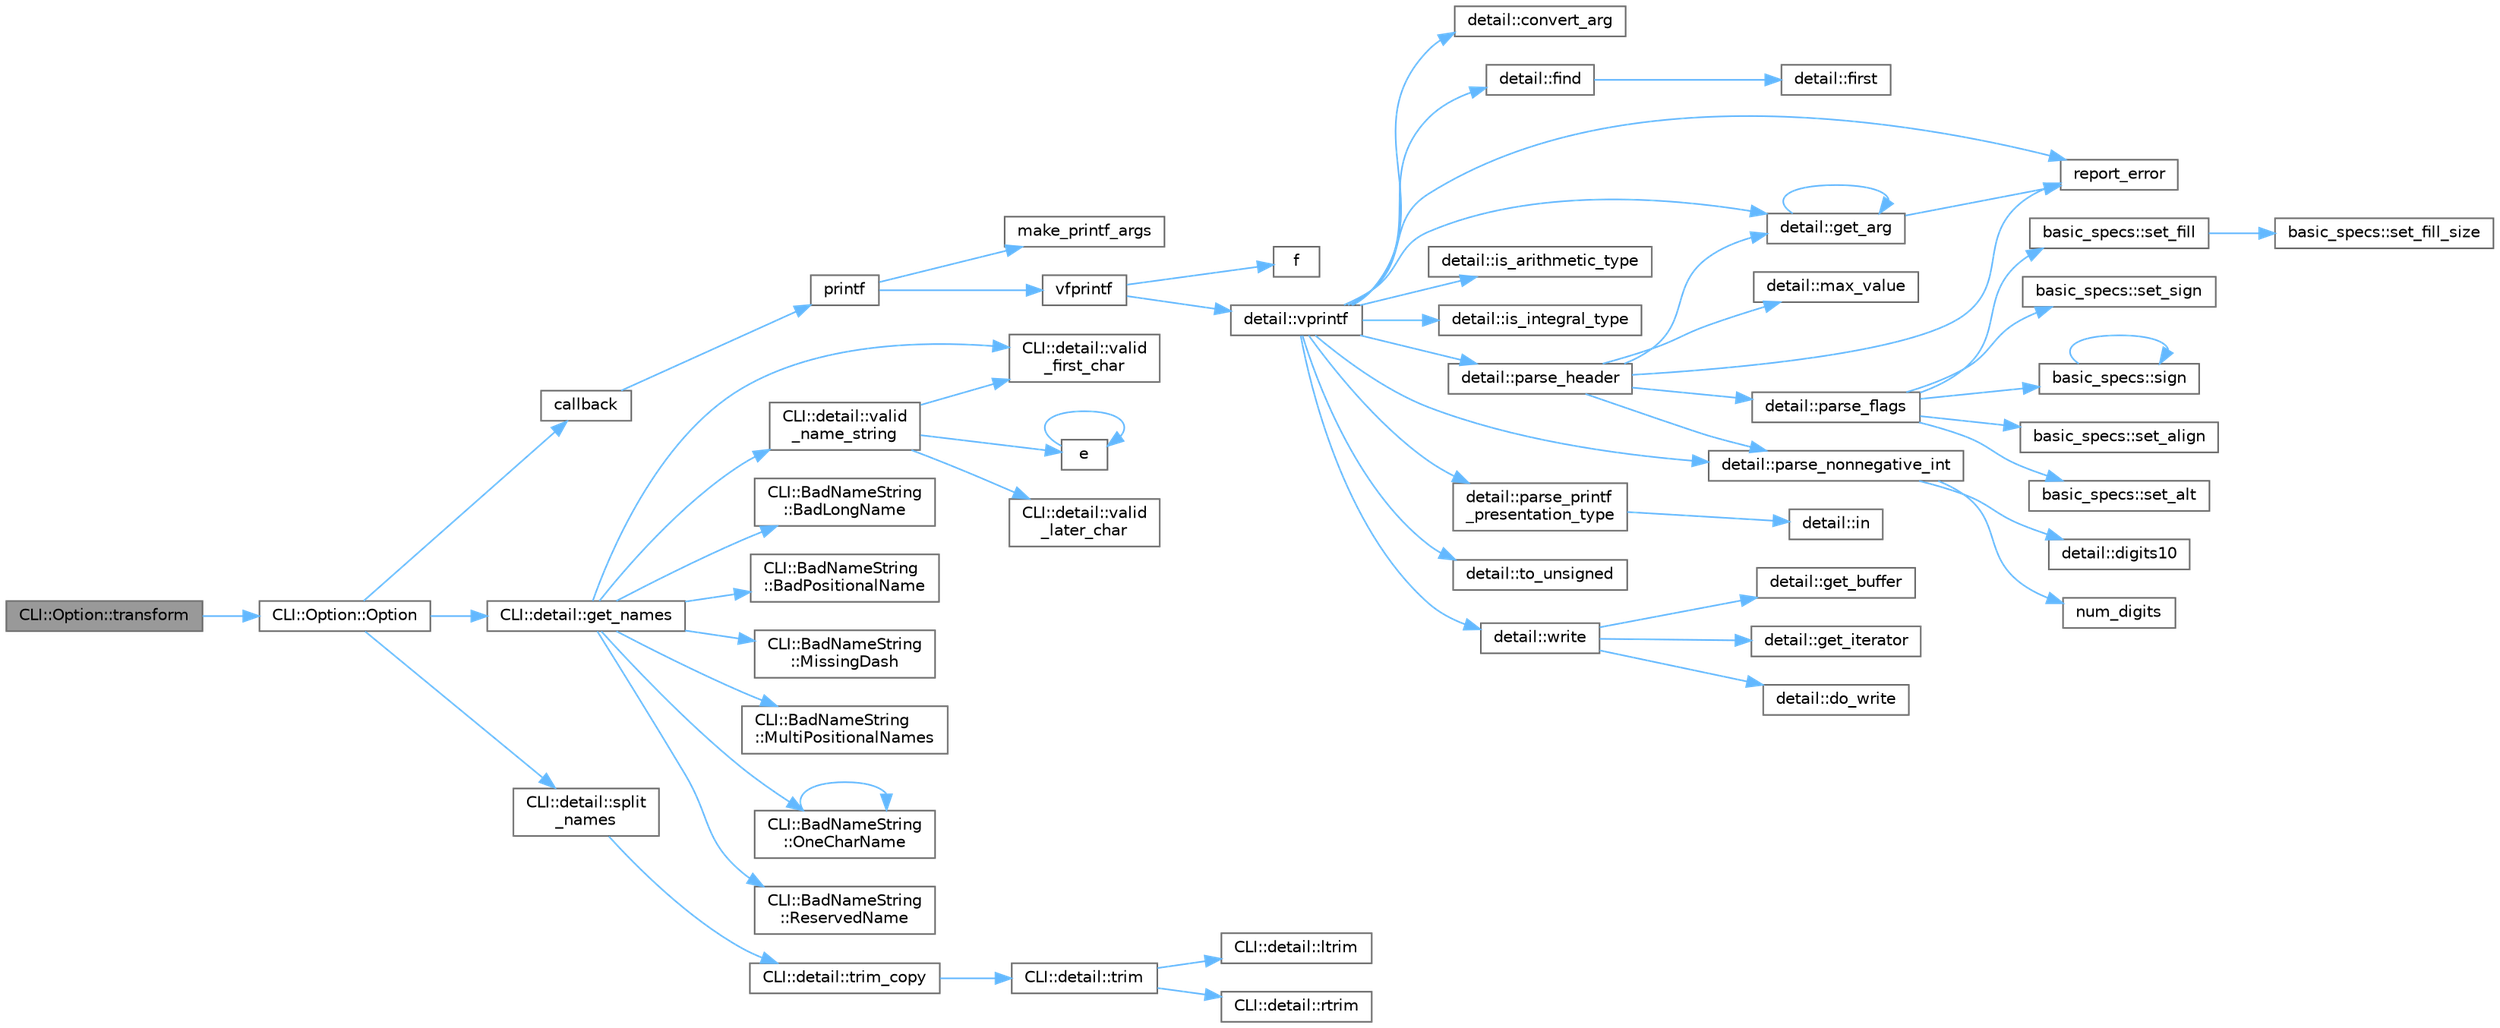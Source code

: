 digraph "CLI::Option::transform"
{
 // LATEX_PDF_SIZE
  bgcolor="transparent";
  edge [fontname=Helvetica,fontsize=10,labelfontname=Helvetica,labelfontsize=10];
  node [fontname=Helvetica,fontsize=10,shape=box,height=0.2,width=0.4];
  rankdir="LR";
  Node1 [id="Node000001",label="CLI::Option::transform",height=0.2,width=0.4,color="gray40", fillcolor="grey60", style="filled", fontcolor="black",tooltip="Adds a transforming Validator with a built in type name"];
  Node1 -> Node2 [id="edge59_Node000001_Node000002",color="steelblue1",style="solid",tooltip=" "];
  Node2 [id="Node000002",label="CLI::Option::Option",height=0.2,width=0.4,color="grey40", fillcolor="white", style="filled",URL="$class_c_l_i_1_1_option.html#a577e99d3ea33598b4dc3605f544d14fc",tooltip="Making an option by hand is not defined, it must be made by the App class"];
  Node2 -> Node3 [id="edge60_Node000002_Node000003",color="steelblue1",style="solid",tooltip=" "];
  Node3 [id="Node000003",label="callback",height=0.2,width=0.4,color="grey40", fillcolor="white", style="filled",URL="$external_2spine-runtimes_2spine-sfml_2c_2example_2main_8cpp.html#a2f27b7fc84a39cace84d90f62a8d4c8e",tooltip=" "];
  Node3 -> Node4 [id="edge61_Node000003_Node000004",color="steelblue1",style="solid",tooltip=" "];
  Node4 [id="Node000004",label="printf",height=0.2,width=0.4,color="grey40", fillcolor="white", style="filled",URL="$printf_8h.html#aee3ed3a831f25f07e7be3919fff2203a",tooltip=" "];
  Node4 -> Node5 [id="edge62_Node000004_Node000005",color="steelblue1",style="solid",tooltip=" "];
  Node5 [id="Node000005",label="make_printf_args",height=0.2,width=0.4,color="grey40", fillcolor="white", style="filled",URL="$printf_8h.html#a27dcc0efcda04388971dbea3c875f122",tooltip=" "];
  Node4 -> Node6 [id="edge63_Node000004_Node000006",color="steelblue1",style="solid",tooltip=" "];
  Node6 [id="Node000006",label="vfprintf",height=0.2,width=0.4,color="grey40", fillcolor="white", style="filled",URL="$printf_8h.html#abb30aad964fc771fb52cf3ad88649df2",tooltip=" "];
  Node6 -> Node7 [id="edge64_Node000006_Node000007",color="steelblue1",style="solid",tooltip=" "];
  Node7 [id="Node000007",label="f",height=0.2,width=0.4,color="grey40", fillcolor="white", style="filled",URL="$cxx11__tensor__map_8cpp.html#a7f507fea02198f6cb81c86640c7b1a4e",tooltip=" "];
  Node6 -> Node8 [id="edge65_Node000006_Node000008",color="steelblue1",style="solid",tooltip=" "];
  Node8 [id="Node000008",label="detail::vprintf",height=0.2,width=0.4,color="grey40", fillcolor="white", style="filled",URL="$namespacedetail.html#a1c8c2218e4c822aa8f743fb9c573717f",tooltip=" "];
  Node8 -> Node9 [id="edge66_Node000008_Node000009",color="steelblue1",style="solid",tooltip=" "];
  Node9 [id="Node000009",label="detail::convert_arg",height=0.2,width=0.4,color="grey40", fillcolor="white", style="filled",URL="$namespacedetail.html#a03c11572c9a664266d6925f327dec7f3",tooltip=" "];
  Node8 -> Node10 [id="edge67_Node000008_Node000010",color="steelblue1",style="solid",tooltip=" "];
  Node10 [id="Node000010",label="detail::find",height=0.2,width=0.4,color="grey40", fillcolor="white", style="filled",URL="$namespacedetail.html#a6b71952fab3dc32f3edb2c3e9811d8d9",tooltip=" "];
  Node10 -> Node11 [id="edge68_Node000010_Node000011",color="steelblue1",style="solid",tooltip=" "];
  Node11 [id="Node000011",label="detail::first",height=0.2,width=0.4,color="grey40", fillcolor="white", style="filled",URL="$namespacedetail.html#a02319a3deb124802b88b61f85987df5e",tooltip=" "];
  Node8 -> Node12 [id="edge69_Node000008_Node000012",color="steelblue1",style="solid",tooltip=" "];
  Node12 [id="Node000012",label="detail::get_arg",height=0.2,width=0.4,color="grey40", fillcolor="white", style="filled",URL="$namespacedetail.html#a342ef250e45bd09b2ef666b6fae1c355",tooltip=" "];
  Node12 -> Node12 [id="edge70_Node000012_Node000012",color="steelblue1",style="solid",tooltip=" "];
  Node12 -> Node13 [id="edge71_Node000012_Node000013",color="steelblue1",style="solid",tooltip=" "];
  Node13 [id="Node000013",label="report_error",height=0.2,width=0.4,color="grey40", fillcolor="white", style="filled",URL="$format-inl_8h.html#a5555893692b00b61b3886349332fd01f",tooltip=" "];
  Node8 -> Node14 [id="edge72_Node000008_Node000014",color="steelblue1",style="solid",tooltip=" "];
  Node14 [id="Node000014",label="detail::is_arithmetic_type",height=0.2,width=0.4,color="grey40", fillcolor="white", style="filled",URL="$namespacedetail.html#a802c50a56a3495fdab6020b375ba1389",tooltip=" "];
  Node8 -> Node15 [id="edge73_Node000008_Node000015",color="steelblue1",style="solid",tooltip=" "];
  Node15 [id="Node000015",label="detail::is_integral_type",height=0.2,width=0.4,color="grey40", fillcolor="white", style="filled",URL="$namespacedetail.html#a2a60f8d1bee41b803f43fc42b707b5d1",tooltip=" "];
  Node8 -> Node16 [id="edge74_Node000008_Node000016",color="steelblue1",style="solid",tooltip=" "];
  Node16 [id="Node000016",label="detail::parse_header",height=0.2,width=0.4,color="grey40", fillcolor="white", style="filled",URL="$namespacedetail.html#afc9d93e58b8edb8077f8bc8eee7f4035",tooltip=" "];
  Node16 -> Node12 [id="edge75_Node000016_Node000012",color="steelblue1",style="solid",tooltip=" "];
  Node16 -> Node17 [id="edge76_Node000016_Node000017",color="steelblue1",style="solid",tooltip=" "];
  Node17 [id="Node000017",label="detail::max_value",height=0.2,width=0.4,color="grey40", fillcolor="white", style="filled",URL="$namespacedetail.html#a45c2130c44ebe54179eafcee3cda2bfb",tooltip=" "];
  Node16 -> Node18 [id="edge77_Node000016_Node000018",color="steelblue1",style="solid",tooltip=" "];
  Node18 [id="Node000018",label="detail::parse_flags",height=0.2,width=0.4,color="grey40", fillcolor="white", style="filled",URL="$namespacedetail.html#a4213daed116a37e1767881da51238261",tooltip=" "];
  Node18 -> Node19 [id="edge78_Node000018_Node000019",color="steelblue1",style="solid",tooltip=" "];
  Node19 [id="Node000019",label="basic_specs::set_align",height=0.2,width=0.4,color="grey40", fillcolor="white", style="filled",URL="$classbasic__specs.html#ad73b6f854341aaabc744bf54e6ea6af6",tooltip=" "];
  Node18 -> Node20 [id="edge79_Node000018_Node000020",color="steelblue1",style="solid",tooltip=" "];
  Node20 [id="Node000020",label="basic_specs::set_alt",height=0.2,width=0.4,color="grey40", fillcolor="white", style="filled",URL="$classbasic__specs.html#a5f10314706a8a3d579f882f30d283b61",tooltip=" "];
  Node18 -> Node21 [id="edge80_Node000018_Node000021",color="steelblue1",style="solid",tooltip=" "];
  Node21 [id="Node000021",label="basic_specs::set_fill",height=0.2,width=0.4,color="grey40", fillcolor="white", style="filled",URL="$classbasic__specs.html#a1600987fb39fed5dfdac21b218061a9e",tooltip=" "];
  Node21 -> Node22 [id="edge81_Node000021_Node000022",color="steelblue1",style="solid",tooltip=" "];
  Node22 [id="Node000022",label="basic_specs::set_fill_size",height=0.2,width=0.4,color="grey40", fillcolor="white", style="filled",URL="$classbasic__specs.html#a4b36db5ad1e38169bd6653635d5e69cd",tooltip=" "];
  Node18 -> Node23 [id="edge82_Node000018_Node000023",color="steelblue1",style="solid",tooltip=" "];
  Node23 [id="Node000023",label="basic_specs::set_sign",height=0.2,width=0.4,color="grey40", fillcolor="white", style="filled",URL="$classbasic__specs.html#a7020ec66ba6918727e4102567c5c731a",tooltip=" "];
  Node18 -> Node24 [id="edge83_Node000018_Node000024",color="steelblue1",style="solid",tooltip=" "];
  Node24 [id="Node000024",label="basic_specs::sign",height=0.2,width=0.4,color="grey40", fillcolor="white", style="filled",URL="$classbasic__specs.html#a380e6ff33a8ae05e3ef479bf95696ad2",tooltip=" "];
  Node24 -> Node24 [id="edge84_Node000024_Node000024",color="steelblue1",style="solid",tooltip=" "];
  Node16 -> Node25 [id="edge85_Node000016_Node000025",color="steelblue1",style="solid",tooltip=" "];
  Node25 [id="Node000025",label="detail::parse_nonnegative_int",height=0.2,width=0.4,color="grey40", fillcolor="white", style="filled",URL="$namespacedetail.html#a338caba782225e115a9902d4d0835f5f",tooltip=" "];
  Node25 -> Node26 [id="edge86_Node000025_Node000026",color="steelblue1",style="solid",tooltip=" "];
  Node26 [id="Node000026",label="detail::digits10",height=0.2,width=0.4,color="grey40", fillcolor="white", style="filled",URL="$namespacedetail.html#a3a043db05db2d07deb2d98ba2d04b4eb",tooltip=" "];
  Node25 -> Node27 [id="edge87_Node000025_Node000027",color="steelblue1",style="solid",tooltip=" "];
  Node27 [id="Node000027",label="num_digits",height=0.2,width=0.4,color="grey40", fillcolor="white", style="filled",URL="$_sequence_8c.html#aa16e8c03d098498ad9c8839cf2c48044",tooltip=" "];
  Node16 -> Node13 [id="edge88_Node000016_Node000013",color="steelblue1",style="solid",tooltip=" "];
  Node8 -> Node25 [id="edge89_Node000008_Node000025",color="steelblue1",style="solid",tooltip=" "];
  Node8 -> Node28 [id="edge90_Node000008_Node000028",color="steelblue1",style="solid",tooltip=" "];
  Node28 [id="Node000028",label="detail::parse_printf\l_presentation_type",height=0.2,width=0.4,color="grey40", fillcolor="white", style="filled",URL="$namespacedetail.html#aa2cb095169b23e3a66260ad7078f44cc",tooltip=" "];
  Node28 -> Node29 [id="edge91_Node000028_Node000029",color="steelblue1",style="solid",tooltip=" "];
  Node29 [id="Node000029",label="detail::in",height=0.2,width=0.4,color="grey40", fillcolor="white", style="filled",URL="$namespacedetail.html#a52a5e2ed06c229dcf95ea5c46d48d05e",tooltip=" "];
  Node8 -> Node13 [id="edge92_Node000008_Node000013",color="steelblue1",style="solid",tooltip=" "];
  Node8 -> Node30 [id="edge93_Node000008_Node000030",color="steelblue1",style="solid",tooltip=" "];
  Node30 [id="Node000030",label="detail::to_unsigned",height=0.2,width=0.4,color="grey40", fillcolor="white", style="filled",URL="$namespacedetail.html#a4855e668246c731a97484efc329f2aac",tooltip=" "];
  Node8 -> Node31 [id="edge94_Node000008_Node000031",color="steelblue1",style="solid",tooltip=" "];
  Node31 [id="Node000031",label="detail::write",height=0.2,width=0.4,color="grey40", fillcolor="white", style="filled",URL="$namespacedetail.html#a29dacf26eedc9e3575fb57329a5ca0a3",tooltip=" "];
  Node31 -> Node32 [id="edge95_Node000031_Node000032",color="steelblue1",style="solid",tooltip=" "];
  Node32 [id="Node000032",label="detail::do_write",height=0.2,width=0.4,color="grey40", fillcolor="white", style="filled",URL="$namespacedetail.html#a5007cc441bd246a9096070c10d1ea683",tooltip=" "];
  Node31 -> Node33 [id="edge96_Node000031_Node000033",color="steelblue1",style="solid",tooltip=" "];
  Node33 [id="Node000033",label="detail::get_buffer",height=0.2,width=0.4,color="grey40", fillcolor="white", style="filled",URL="$namespacedetail.html#ad803bb19df422bc4c4f92d75c7564437",tooltip=" "];
  Node31 -> Node34 [id="edge97_Node000031_Node000034",color="steelblue1",style="solid",tooltip=" "];
  Node34 [id="Node000034",label="detail::get_iterator",height=0.2,width=0.4,color="grey40", fillcolor="white", style="filled",URL="$namespacedetail.html#a05e3e231207d3f28f83261c2e7ad2fe5",tooltip=" "];
  Node2 -> Node35 [id="edge98_Node000002_Node000035",color="steelblue1",style="solid",tooltip=" "];
  Node35 [id="Node000035",label="CLI::detail::get_names",height=0.2,width=0.4,color="grey40", fillcolor="white", style="filled",URL="$namespace_c_l_i_1_1detail.html#a6c9c870c5f7cd261e7363cb862634a3a",tooltip="Get a vector of short names, one of long names, and a single name"];
  Node35 -> Node36 [id="edge99_Node000035_Node000036",color="steelblue1",style="solid",tooltip=" "];
  Node36 [id="Node000036",label="CLI::BadNameString\l::BadLongName",height=0.2,width=0.4,color="grey40", fillcolor="white", style="filled",URL="$class_c_l_i_1_1_bad_name_string.html#a4c84dfdba8d943ad494daead50c9097d",tooltip=" "];
  Node35 -> Node37 [id="edge100_Node000035_Node000037",color="steelblue1",style="solid",tooltip=" "];
  Node37 [id="Node000037",label="CLI::BadNameString\l::BadPositionalName",height=0.2,width=0.4,color="grey40", fillcolor="white", style="filled",URL="$class_c_l_i_1_1_bad_name_string.html#a6dd4927b244bb94d306c805f87f47e4b",tooltip=" "];
  Node35 -> Node38 [id="edge101_Node000035_Node000038",color="steelblue1",style="solid",tooltip=" "];
  Node38 [id="Node000038",label="CLI::BadNameString\l::MissingDash",height=0.2,width=0.4,color="grey40", fillcolor="white", style="filled",URL="$class_c_l_i_1_1_bad_name_string.html#a17d7fdda9def1c79a9b86d04cfd35f75",tooltip=" "];
  Node35 -> Node39 [id="edge102_Node000035_Node000039",color="steelblue1",style="solid",tooltip=" "];
  Node39 [id="Node000039",label="CLI::BadNameString\l::MultiPositionalNames",height=0.2,width=0.4,color="grey40", fillcolor="white", style="filled",URL="$class_c_l_i_1_1_bad_name_string.html#ac798ab322c49c3f922e325d269070c38",tooltip=" "];
  Node35 -> Node40 [id="edge103_Node000035_Node000040",color="steelblue1",style="solid",tooltip=" "];
  Node40 [id="Node000040",label="CLI::BadNameString\l::OneCharName",height=0.2,width=0.4,color="grey40", fillcolor="white", style="filled",URL="$class_c_l_i_1_1_bad_name_string.html#a5c63c850d783ad2b132085266269bcdc",tooltip=" "];
  Node40 -> Node40 [id="edge104_Node000040_Node000040",color="steelblue1",style="solid",tooltip=" "];
  Node35 -> Node41 [id="edge105_Node000035_Node000041",color="steelblue1",style="solid",tooltip=" "];
  Node41 [id="Node000041",label="CLI::BadNameString\l::ReservedName",height=0.2,width=0.4,color="grey40", fillcolor="white", style="filled",URL="$class_c_l_i_1_1_bad_name_string.html#aa0fef0fbc4ab0a29a839eb98e2ee6740",tooltip=" "];
  Node35 -> Node42 [id="edge106_Node000035_Node000042",color="steelblue1",style="solid",tooltip=" "];
  Node42 [id="Node000042",label="CLI::detail::valid\l_first_char",height=0.2,width=0.4,color="grey40", fillcolor="white", style="filled",URL="$namespace_c_l_i_1_1detail.html#a3a05d1129df69e88135e178137b1fd89",tooltip=" "];
  Node35 -> Node43 [id="edge107_Node000035_Node000043",color="steelblue1",style="solid",tooltip=" "];
  Node43 [id="Node000043",label="CLI::detail::valid\l_name_string",height=0.2,width=0.4,color="grey40", fillcolor="white", style="filled",URL="$namespace_c_l_i_1_1detail.html#ad3018ff84d2bb41b5cb5ec0efaebbeae",tooltip="Verify an option/subcommand name"];
  Node43 -> Node44 [id="edge108_Node000043_Node000044",color="steelblue1",style="solid",tooltip=" "];
  Node44 [id="Node000044",label="e",height=0.2,width=0.4,color="grey40", fillcolor="white", style="filled",URL="$_cwise__array__power__array_8cpp.html#a9cb86ff854760bf91a154f2724a9101d",tooltip=" "];
  Node44 -> Node44 [id="edge109_Node000044_Node000044",color="steelblue1",style="solid",tooltip=" "];
  Node43 -> Node42 [id="edge110_Node000043_Node000042",color="steelblue1",style="solid",tooltip=" "];
  Node43 -> Node45 [id="edge111_Node000043_Node000045",color="steelblue1",style="solid",tooltip=" "];
  Node45 [id="Node000045",label="CLI::detail::valid\l_later_char",height=0.2,width=0.4,color="grey40", fillcolor="white", style="filled",URL="$namespace_c_l_i_1_1detail.html#a841371d5dbb0a52f453de4cc1d00cc51",tooltip="Verify following characters of an option"];
  Node2 -> Node46 [id="edge112_Node000002_Node000046",color="steelblue1",style="solid",tooltip=" "];
  Node46 [id="Node000046",label="CLI::detail::split\l_names",height=0.2,width=0.4,color="grey40", fillcolor="white", style="filled",URL="$namespace_c_l_i_1_1detail.html#ac8a8403ca4cfb40e30979111083c0c1c",tooltip=" "];
  Node46 -> Node47 [id="edge113_Node000046_Node000047",color="steelblue1",style="solid",tooltip=" "];
  Node47 [id="Node000047",label="CLI::detail::trim_copy",height=0.2,width=0.4,color="grey40", fillcolor="white", style="filled",URL="$namespace_c_l_i_1_1detail.html#a5c7b00a328b3b2da564794081646c251",tooltip="Make a copy of the string and then trim it"];
  Node47 -> Node48 [id="edge114_Node000047_Node000048",color="steelblue1",style="solid",tooltip=" "];
  Node48 [id="Node000048",label="CLI::detail::trim",height=0.2,width=0.4,color="grey40", fillcolor="white", style="filled",URL="$namespace_c_l_i_1_1detail.html#a621323632158048f6168deacc432b838",tooltip="Trim whitespace from string"];
  Node48 -> Node49 [id="edge115_Node000048_Node000049",color="steelblue1",style="solid",tooltip=" "];
  Node49 [id="Node000049",label="CLI::detail::ltrim",height=0.2,width=0.4,color="grey40", fillcolor="white", style="filled",URL="$namespace_c_l_i_1_1detail.html#a603eeabf0b2663fa405871b8318c1507",tooltip="Trim whitespace from left of string"];
  Node48 -> Node50 [id="edge116_Node000048_Node000050",color="steelblue1",style="solid",tooltip=" "];
  Node50 [id="Node000050",label="CLI::detail::rtrim",height=0.2,width=0.4,color="grey40", fillcolor="white", style="filled",URL="$namespace_c_l_i_1_1detail.html#aef3c5cc699d323f04f21cc1c124e772e",tooltip="Trim whitespace from right of string"];
}
